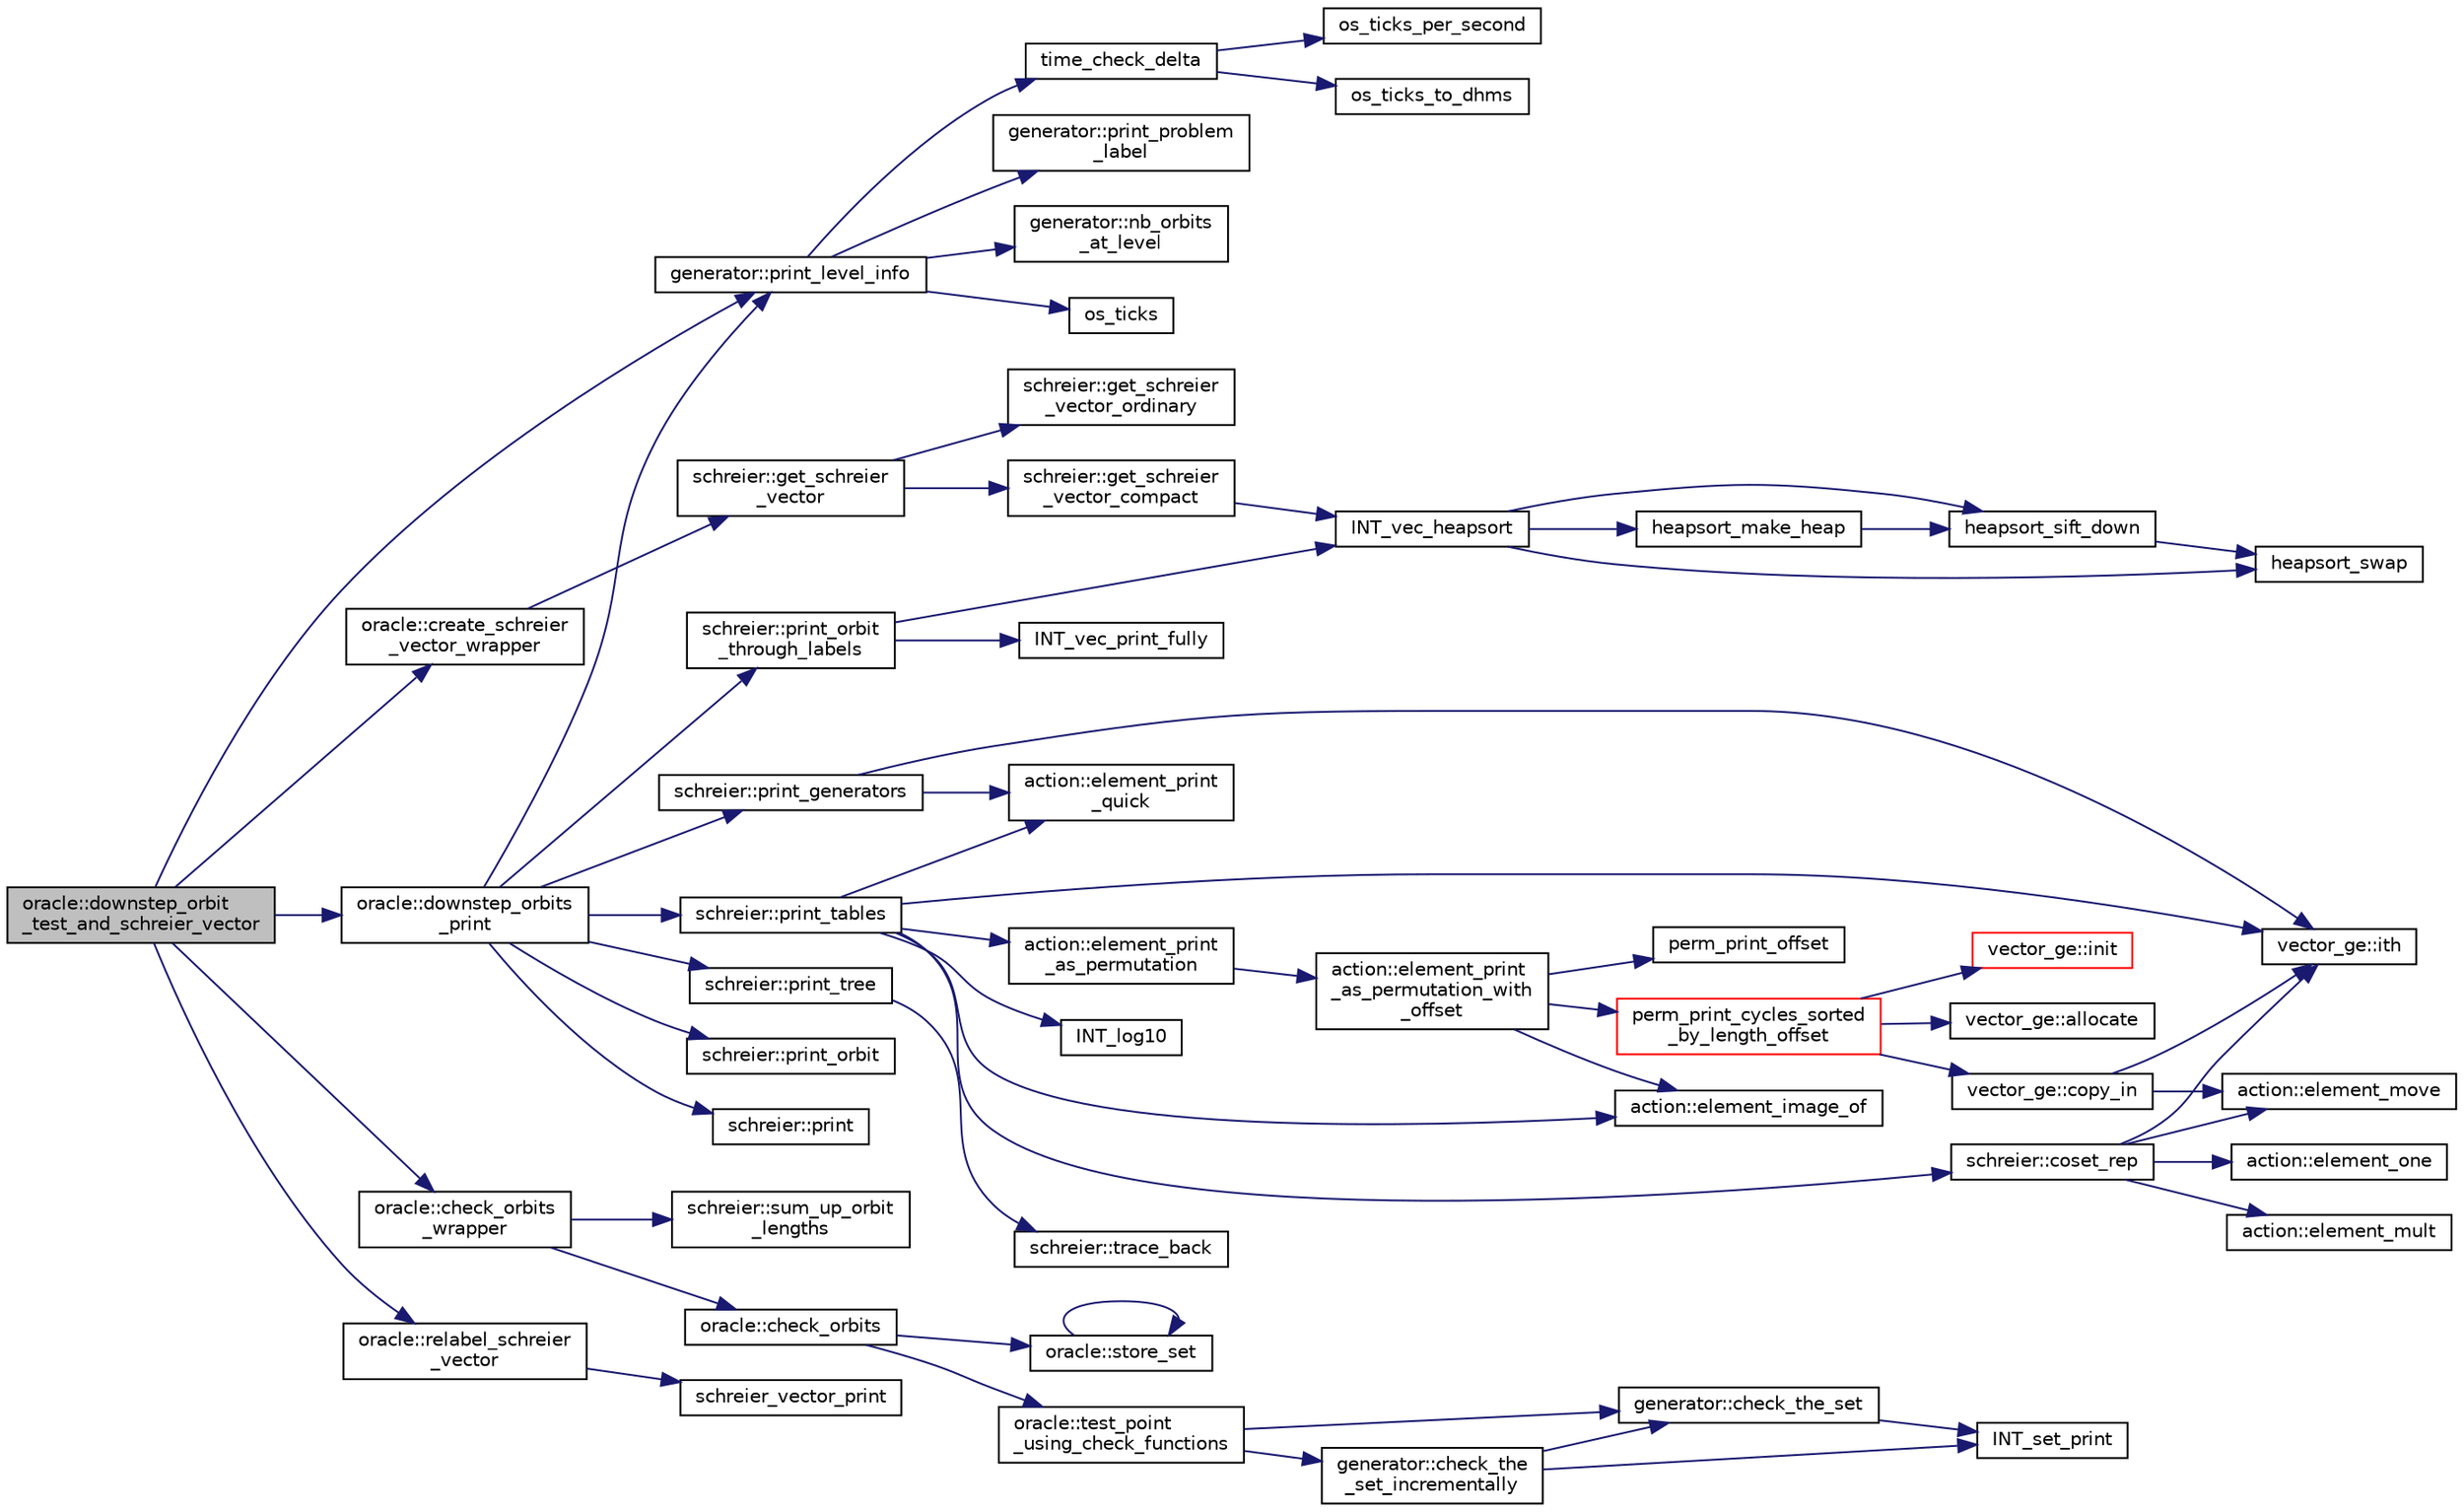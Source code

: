 digraph "oracle::downstep_orbit_test_and_schreier_vector"
{
  edge [fontname="Helvetica",fontsize="10",labelfontname="Helvetica",labelfontsize="10"];
  node [fontname="Helvetica",fontsize="10",shape=record];
  rankdir="LR";
  Node3266 [label="oracle::downstep_orbit\l_test_and_schreier_vector",height=0.2,width=0.4,color="black", fillcolor="grey75", style="filled", fontcolor="black"];
  Node3266 -> Node3267 [color="midnightblue",fontsize="10",style="solid",fontname="Helvetica"];
  Node3267 [label="generator::print_level_info",height=0.2,width=0.4,color="black", fillcolor="white", style="filled",URL="$d7/d73/classgenerator.html#aeef1b9fe6115b67be42d7cb3206fddd2"];
  Node3267 -> Node3268 [color="midnightblue",fontsize="10",style="solid",fontname="Helvetica"];
  Node3268 [label="os_ticks",height=0.2,width=0.4,color="black", fillcolor="white", style="filled",URL="$d5/db4/io__and__os_8h.html#a3da6d2b09e35d569adb7101dffcb5224"];
  Node3267 -> Node3269 [color="midnightblue",fontsize="10",style="solid",fontname="Helvetica"];
  Node3269 [label="time_check_delta",height=0.2,width=0.4,color="black", fillcolor="white", style="filled",URL="$d9/d60/discreta_8h.html#a89a8565e34c7dcbb97180cd6af7454a1"];
  Node3269 -> Node3270 [color="midnightblue",fontsize="10",style="solid",fontname="Helvetica"];
  Node3270 [label="os_ticks_per_second",height=0.2,width=0.4,color="black", fillcolor="white", style="filled",URL="$d5/db4/io__and__os_8h.html#a1b35e7a094dfde9db39ae352c9c17042"];
  Node3269 -> Node3271 [color="midnightblue",fontsize="10",style="solid",fontname="Helvetica"];
  Node3271 [label="os_ticks_to_dhms",height=0.2,width=0.4,color="black", fillcolor="white", style="filled",URL="$d5/db4/io__and__os_8h.html#a0d715587fd9b8ab4e2bc822a2be313ba"];
  Node3267 -> Node3272 [color="midnightblue",fontsize="10",style="solid",fontname="Helvetica"];
  Node3272 [label="generator::print_problem\l_label",height=0.2,width=0.4,color="black", fillcolor="white", style="filled",URL="$d7/d73/classgenerator.html#a06d3c064ba84ebe8db3537e6273f16c3"];
  Node3267 -> Node3273 [color="midnightblue",fontsize="10",style="solid",fontname="Helvetica"];
  Node3273 [label="generator::nb_orbits\l_at_level",height=0.2,width=0.4,color="black", fillcolor="white", style="filled",URL="$d7/d73/classgenerator.html#a020f3d8378448310d044a4a24fadf301"];
  Node3266 -> Node3274 [color="midnightblue",fontsize="10",style="solid",fontname="Helvetica"];
  Node3274 [label="oracle::check_orbits\l_wrapper",height=0.2,width=0.4,color="black", fillcolor="white", style="filled",URL="$d7/da7/classoracle.html#ad44ea4b6d3c607879221f41944d02f73"];
  Node3274 -> Node3275 [color="midnightblue",fontsize="10",style="solid",fontname="Helvetica"];
  Node3275 [label="oracle::check_orbits",height=0.2,width=0.4,color="black", fillcolor="white", style="filled",URL="$d7/da7/classoracle.html#a7046977fe379fb4218af655634caa958"];
  Node3275 -> Node3276 [color="midnightblue",fontsize="10",style="solid",fontname="Helvetica"];
  Node3276 [label="oracle::store_set",height=0.2,width=0.4,color="black", fillcolor="white", style="filled",URL="$d7/da7/classoracle.html#abbf5fae543cb81c13c03282968faf9ad"];
  Node3276 -> Node3276 [color="midnightblue",fontsize="10",style="solid",fontname="Helvetica"];
  Node3275 -> Node3277 [color="midnightblue",fontsize="10",style="solid",fontname="Helvetica"];
  Node3277 [label="oracle::test_point\l_using_check_functions",height=0.2,width=0.4,color="black", fillcolor="white", style="filled",URL="$d7/da7/classoracle.html#aea2e35ca2b51a9251711735f6080217f"];
  Node3277 -> Node3278 [color="midnightblue",fontsize="10",style="solid",fontname="Helvetica"];
  Node3278 [label="generator::check_the\l_set_incrementally",height=0.2,width=0.4,color="black", fillcolor="white", style="filled",URL="$d7/d73/classgenerator.html#a6ffae728f3b12f9879cb614d9b37660a"];
  Node3278 -> Node3279 [color="midnightblue",fontsize="10",style="solid",fontname="Helvetica"];
  Node3279 [label="generator::check_the_set",height=0.2,width=0.4,color="black", fillcolor="white", style="filled",URL="$d7/d73/classgenerator.html#a584bdf110f34a1d5c171a6d56c1a33ec"];
  Node3279 -> Node3280 [color="midnightblue",fontsize="10",style="solid",fontname="Helvetica"];
  Node3280 [label="INT_set_print",height=0.2,width=0.4,color="black", fillcolor="white", style="filled",URL="$df/dbf/sajeeb_8_c.html#a97614645ec11df30e0e896367f91ffd9"];
  Node3278 -> Node3280 [color="midnightblue",fontsize="10",style="solid",fontname="Helvetica"];
  Node3277 -> Node3279 [color="midnightblue",fontsize="10",style="solid",fontname="Helvetica"];
  Node3274 -> Node3281 [color="midnightblue",fontsize="10",style="solid",fontname="Helvetica"];
  Node3281 [label="schreier::sum_up_orbit\l_lengths",height=0.2,width=0.4,color="black", fillcolor="white", style="filled",URL="$d3/dd6/classschreier.html#a120472d378feabec676062f84b23fc8e"];
  Node3266 -> Node3282 [color="midnightblue",fontsize="10",style="solid",fontname="Helvetica"];
  Node3282 [label="oracle::downstep_orbits\l_print",height=0.2,width=0.4,color="black", fillcolor="white", style="filled",URL="$d7/da7/classoracle.html#a7c267cd92618aacf63d6fb3d8730df33"];
  Node3282 -> Node3267 [color="midnightblue",fontsize="10",style="solid",fontname="Helvetica"];
  Node3282 -> Node3283 [color="midnightblue",fontsize="10",style="solid",fontname="Helvetica"];
  Node3283 [label="schreier::print_orbit\l_through_labels",height=0.2,width=0.4,color="black", fillcolor="white", style="filled",URL="$d3/dd6/classschreier.html#a49b95cdd68410b614ed74dc7ddf72fe3"];
  Node3283 -> Node3284 [color="midnightblue",fontsize="10",style="solid",fontname="Helvetica"];
  Node3284 [label="INT_vec_heapsort",height=0.2,width=0.4,color="black", fillcolor="white", style="filled",URL="$d5/de2/foundations_2data__structures_2data__structures_8h.html#a3590ad9987f801fbfc94634300182f39"];
  Node3284 -> Node3285 [color="midnightblue",fontsize="10",style="solid",fontname="Helvetica"];
  Node3285 [label="heapsort_make_heap",height=0.2,width=0.4,color="black", fillcolor="white", style="filled",URL="$d4/dd7/sorting_8_c.html#a42f24453d7d77eeb1338ebd1a13cfdbb"];
  Node3285 -> Node3286 [color="midnightblue",fontsize="10",style="solid",fontname="Helvetica"];
  Node3286 [label="heapsort_sift_down",height=0.2,width=0.4,color="black", fillcolor="white", style="filled",URL="$d4/dd7/sorting_8_c.html#a65cbb1a6a3f01f511673705437ddc18b"];
  Node3286 -> Node3287 [color="midnightblue",fontsize="10",style="solid",fontname="Helvetica"];
  Node3287 [label="heapsort_swap",height=0.2,width=0.4,color="black", fillcolor="white", style="filled",URL="$d4/dd7/sorting_8_c.html#a8f048362e6065297b19b6975bcbbfcc6"];
  Node3284 -> Node3287 [color="midnightblue",fontsize="10",style="solid",fontname="Helvetica"];
  Node3284 -> Node3286 [color="midnightblue",fontsize="10",style="solid",fontname="Helvetica"];
  Node3283 -> Node3288 [color="midnightblue",fontsize="10",style="solid",fontname="Helvetica"];
  Node3288 [label="INT_vec_print_fully",height=0.2,width=0.4,color="black", fillcolor="white", style="filled",URL="$df/dbf/sajeeb_8_c.html#aff2e5a86c89315b7cec22a5a77f94a25"];
  Node3282 -> Node3289 [color="midnightblue",fontsize="10",style="solid",fontname="Helvetica"];
  Node3289 [label="schreier::print_orbit",height=0.2,width=0.4,color="black", fillcolor="white", style="filled",URL="$d3/dd6/classschreier.html#ac30bbfe09706ff8ccaf27c2cf8074594"];
  Node3282 -> Node3290 [color="midnightblue",fontsize="10",style="solid",fontname="Helvetica"];
  Node3290 [label="schreier::print",height=0.2,width=0.4,color="black", fillcolor="white", style="filled",URL="$d3/dd6/classschreier.html#a7b5a4341c51edb58100384ce87700749"];
  Node3282 -> Node3291 [color="midnightblue",fontsize="10",style="solid",fontname="Helvetica"];
  Node3291 [label="schreier::print_generators",height=0.2,width=0.4,color="black", fillcolor="white", style="filled",URL="$d3/dd6/classschreier.html#ac9fce8f85082d0bc5b4f5b8b18a99bab"];
  Node3291 -> Node3292 [color="midnightblue",fontsize="10",style="solid",fontname="Helvetica"];
  Node3292 [label="action::element_print\l_quick",height=0.2,width=0.4,color="black", fillcolor="white", style="filled",URL="$d2/d86/classaction.html#a4844680cf6750396f76494a28655265b"];
  Node3291 -> Node3293 [color="midnightblue",fontsize="10",style="solid",fontname="Helvetica"];
  Node3293 [label="vector_ge::ith",height=0.2,width=0.4,color="black", fillcolor="white", style="filled",URL="$d4/d6e/classvector__ge.html#a1ff002e8b746a9beb119d57dcd4a15ff"];
  Node3282 -> Node3294 [color="midnightblue",fontsize="10",style="solid",fontname="Helvetica"];
  Node3294 [label="schreier::print_tree",height=0.2,width=0.4,color="black", fillcolor="white", style="filled",URL="$d3/dd6/classschreier.html#a061ee745522fd39eef92cdd519869c99"];
  Node3294 -> Node3295 [color="midnightblue",fontsize="10",style="solid",fontname="Helvetica"];
  Node3295 [label="schreier::trace_back",height=0.2,width=0.4,color="black", fillcolor="white", style="filled",URL="$d3/dd6/classschreier.html#a584db152dcbed43b5d2e036bb8146b94"];
  Node3282 -> Node3296 [color="midnightblue",fontsize="10",style="solid",fontname="Helvetica"];
  Node3296 [label="schreier::print_tables",height=0.2,width=0.4,color="black", fillcolor="white", style="filled",URL="$d3/dd6/classschreier.html#a5716ca3378149c1f21f642395d7831fb"];
  Node3296 -> Node3297 [color="midnightblue",fontsize="10",style="solid",fontname="Helvetica"];
  Node3297 [label="action::element_image_of",height=0.2,width=0.4,color="black", fillcolor="white", style="filled",URL="$d2/d86/classaction.html#ae09559d4537a048fc860f8a74a31393d"];
  Node3296 -> Node3293 [color="midnightblue",fontsize="10",style="solid",fontname="Helvetica"];
  Node3296 -> Node3298 [color="midnightblue",fontsize="10",style="solid",fontname="Helvetica"];
  Node3298 [label="INT_log10",height=0.2,width=0.4,color="black", fillcolor="white", style="filled",URL="$de/dc5/algebra__and__number__theory_8h.html#a98bc0a6c562370a355165d2538dac250"];
  Node3296 -> Node3299 [color="midnightblue",fontsize="10",style="solid",fontname="Helvetica"];
  Node3299 [label="schreier::coset_rep",height=0.2,width=0.4,color="black", fillcolor="white", style="filled",URL="$d3/dd6/classschreier.html#a7889b8702372092df4fd05150ee8fdda"];
  Node3299 -> Node3293 [color="midnightblue",fontsize="10",style="solid",fontname="Helvetica"];
  Node3299 -> Node3300 [color="midnightblue",fontsize="10",style="solid",fontname="Helvetica"];
  Node3300 [label="action::element_mult",height=0.2,width=0.4,color="black", fillcolor="white", style="filled",URL="$d2/d86/classaction.html#ae9e36b2cae1f0f7bd7144097fa9a34b3"];
  Node3299 -> Node3301 [color="midnightblue",fontsize="10",style="solid",fontname="Helvetica"];
  Node3301 [label="action::element_move",height=0.2,width=0.4,color="black", fillcolor="white", style="filled",URL="$d2/d86/classaction.html#a550947491bbb534d3d7951f50198a874"];
  Node3299 -> Node3302 [color="midnightblue",fontsize="10",style="solid",fontname="Helvetica"];
  Node3302 [label="action::element_one",height=0.2,width=0.4,color="black", fillcolor="white", style="filled",URL="$d2/d86/classaction.html#a780a105daf04d6d1fe7e2f63b3c88e3b"];
  Node3296 -> Node3303 [color="midnightblue",fontsize="10",style="solid",fontname="Helvetica"];
  Node3303 [label="action::element_print\l_as_permutation",height=0.2,width=0.4,color="black", fillcolor="white", style="filled",URL="$d2/d86/classaction.html#a2975618a8203187b688a67c947150bb8"];
  Node3303 -> Node3304 [color="midnightblue",fontsize="10",style="solid",fontname="Helvetica"];
  Node3304 [label="action::element_print\l_as_permutation_with\l_offset",height=0.2,width=0.4,color="black", fillcolor="white", style="filled",URL="$d2/d86/classaction.html#addd61d869434abaad431124a6d858396"];
  Node3304 -> Node3297 [color="midnightblue",fontsize="10",style="solid",fontname="Helvetica"];
  Node3304 -> Node3305 [color="midnightblue",fontsize="10",style="solid",fontname="Helvetica"];
  Node3305 [label="perm_print_offset",height=0.2,width=0.4,color="black", fillcolor="white", style="filled",URL="$d2/d7c/combinatorics_8_c.html#ab87deef2ba9e4d2ce386a19eeaffecf3"];
  Node3304 -> Node3306 [color="midnightblue",fontsize="10",style="solid",fontname="Helvetica"];
  Node3306 [label="perm_print_cycles_sorted\l_by_length_offset",height=0.2,width=0.4,color="red", fillcolor="white", style="filled",URL="$d5/d90/action__global_8_c.html#a9d1f2e34879c04dbc45d08984a8066e3"];
  Node3306 -> Node3307 [color="midnightblue",fontsize="10",style="solid",fontname="Helvetica"];
  Node3307 [label="vector_ge::init",height=0.2,width=0.4,color="red", fillcolor="white", style="filled",URL="$d4/d6e/classvector__ge.html#afe1d6befd1f1501e6be34afbaa9d30a8"];
  Node3306 -> Node3309 [color="midnightblue",fontsize="10",style="solid",fontname="Helvetica"];
  Node3309 [label="vector_ge::allocate",height=0.2,width=0.4,color="black", fillcolor="white", style="filled",URL="$d4/d6e/classvector__ge.html#a35b062a9201b30f0a87bf87702d243ae"];
  Node3306 -> Node3310 [color="midnightblue",fontsize="10",style="solid",fontname="Helvetica"];
  Node3310 [label="vector_ge::copy_in",height=0.2,width=0.4,color="black", fillcolor="white", style="filled",URL="$d4/d6e/classvector__ge.html#ad02ebf2d4e8bbf095685aea921999145"];
  Node3310 -> Node3293 [color="midnightblue",fontsize="10",style="solid",fontname="Helvetica"];
  Node3310 -> Node3301 [color="midnightblue",fontsize="10",style="solid",fontname="Helvetica"];
  Node3296 -> Node3292 [color="midnightblue",fontsize="10",style="solid",fontname="Helvetica"];
  Node3266 -> Node3312 [color="midnightblue",fontsize="10",style="solid",fontname="Helvetica"];
  Node3312 [label="oracle::create_schreier\l_vector_wrapper",height=0.2,width=0.4,color="black", fillcolor="white", style="filled",URL="$d7/da7/classoracle.html#a634e453658cb00c01c6b09fb9e521289"];
  Node3312 -> Node3313 [color="midnightblue",fontsize="10",style="solid",fontname="Helvetica"];
  Node3313 [label="schreier::get_schreier\l_vector",height=0.2,width=0.4,color="black", fillcolor="white", style="filled",URL="$d3/dd6/classschreier.html#af16e96532b2a169f72b0f926c2bba898"];
  Node3313 -> Node3314 [color="midnightblue",fontsize="10",style="solid",fontname="Helvetica"];
  Node3314 [label="schreier::get_schreier\l_vector_compact",height=0.2,width=0.4,color="black", fillcolor="white", style="filled",URL="$d3/dd6/classschreier.html#acea7499a4f501c208e22bfd2aacabc90"];
  Node3314 -> Node3284 [color="midnightblue",fontsize="10",style="solid",fontname="Helvetica"];
  Node3313 -> Node3315 [color="midnightblue",fontsize="10",style="solid",fontname="Helvetica"];
  Node3315 [label="schreier::get_schreier\l_vector_ordinary",height=0.2,width=0.4,color="black", fillcolor="white", style="filled",URL="$d3/dd6/classschreier.html#ae08fe34b58703c0e4f2039b4f839c3ca"];
  Node3266 -> Node3316 [color="midnightblue",fontsize="10",style="solid",fontname="Helvetica"];
  Node3316 [label="oracle::relabel_schreier\l_vector",height=0.2,width=0.4,color="black", fillcolor="white", style="filled",URL="$d7/da7/classoracle.html#ab19d660985a6f027045bd1eb12a388d1"];
  Node3316 -> Node3317 [color="midnightblue",fontsize="10",style="solid",fontname="Helvetica"];
  Node3317 [label="schreier_vector_print",height=0.2,width=0.4,color="black", fillcolor="white", style="filled",URL="$dc/d9b/groups__and__group__actions_2data__structures_2data__structures_8h.html#a54ea782a7cc1c77c2320d38d1f9324f7"];
}
